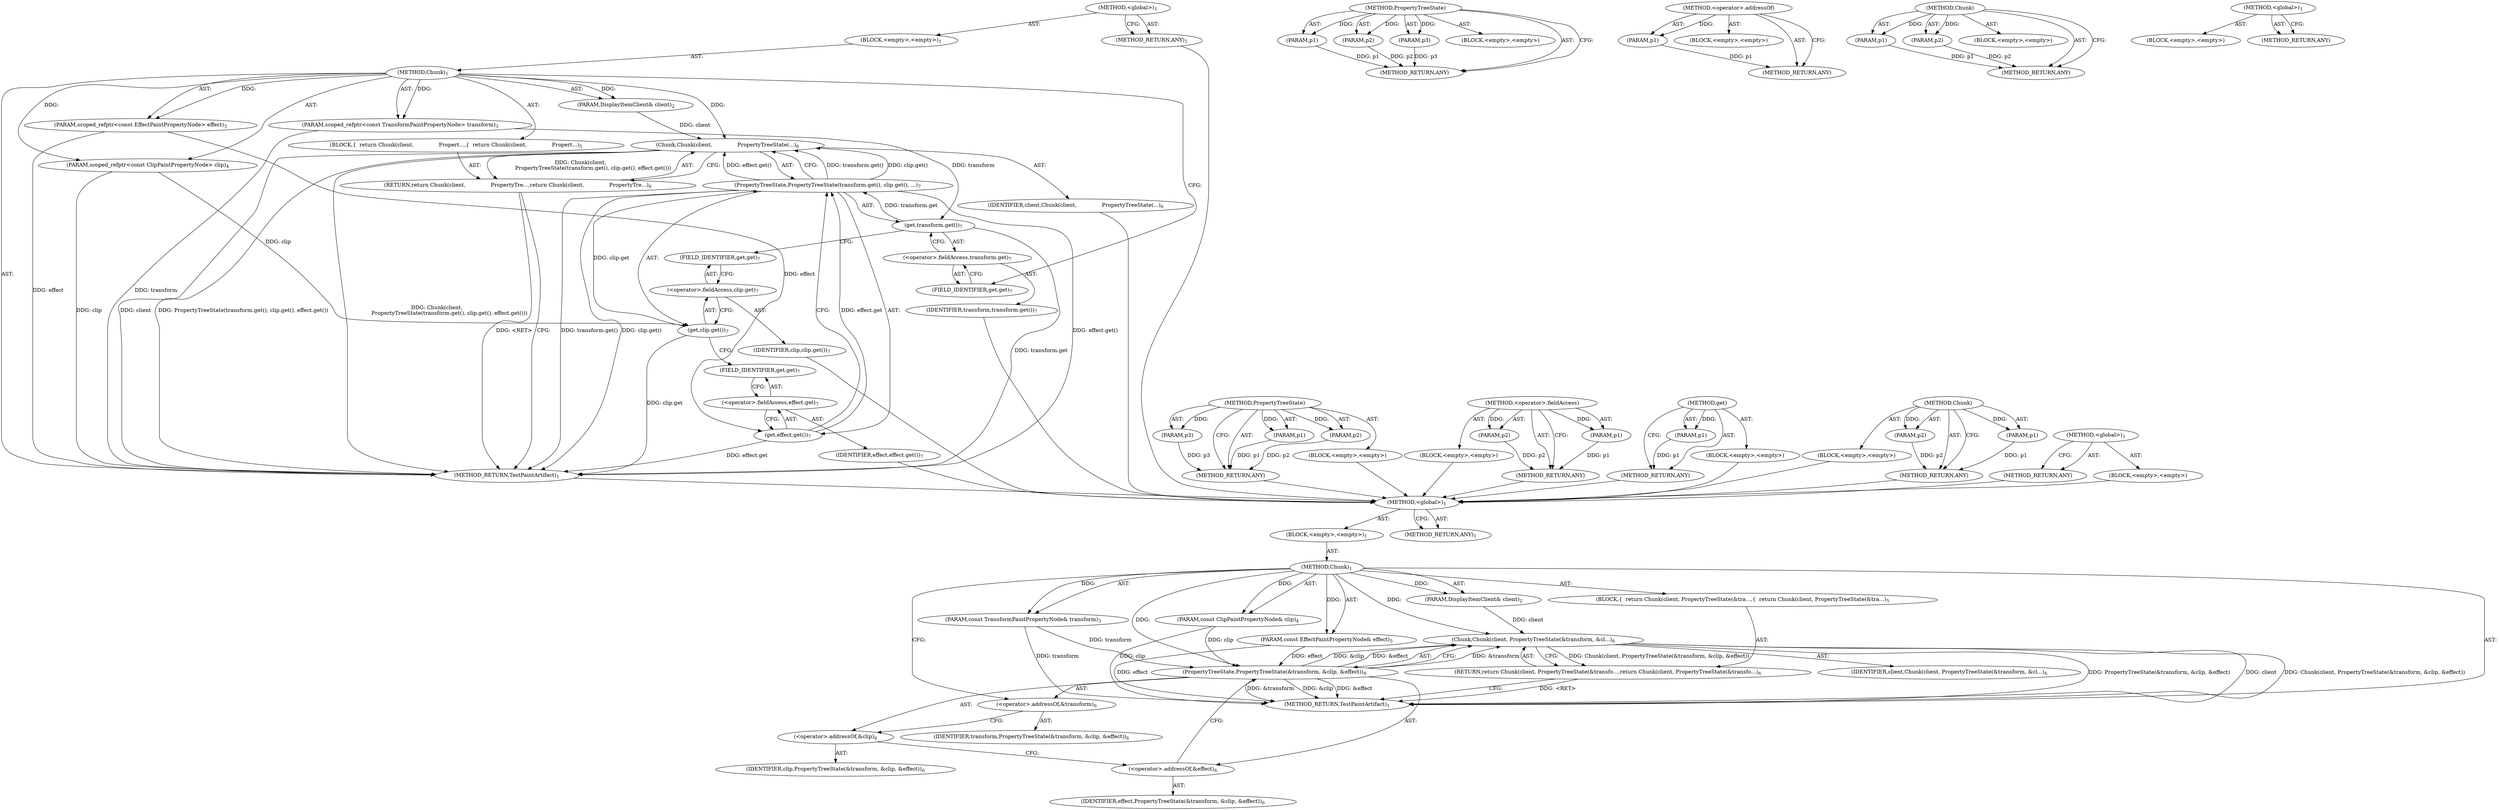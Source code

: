 digraph "&lt;global&gt;" {
vulnerable_6 [label=<(METHOD,&lt;global&gt;)<SUB>1</SUB>>];
vulnerable_7 [label=<(BLOCK,&lt;empty&gt;,&lt;empty&gt;)<SUB>1</SUB>>];
vulnerable_8 [label=<(METHOD,Chunk)<SUB>1</SUB>>];
vulnerable_9 [label=<(PARAM,DisplayItemClient&amp; client)<SUB>2</SUB>>];
vulnerable_10 [label=<(PARAM,scoped_refptr&lt;const TransformPaintPropertyNode&gt; transform)<SUB>3</SUB>>];
vulnerable_11 [label=<(PARAM,scoped_refptr&lt;const ClipPaintPropertyNode&gt; clip)<SUB>4</SUB>>];
vulnerable_12 [label=<(PARAM,scoped_refptr&lt;const EffectPaintPropertyNode&gt; effect)<SUB>5</SUB>>];
vulnerable_13 [label=<(BLOCK,{
  return Chunk(client,
               Propert...,{
  return Chunk(client,
               Propert...)<SUB>5</SUB>>];
vulnerable_14 [label=<(RETURN,return Chunk(client,
               PropertyTre...,return Chunk(client,
               PropertyTre...)<SUB>6</SUB>>];
vulnerable_15 [label=<(Chunk,Chunk(client,
               PropertyTreeState(...)<SUB>6</SUB>>];
vulnerable_16 [label=<(IDENTIFIER,client,Chunk(client,
               PropertyTreeState(...)<SUB>6</SUB>>];
vulnerable_17 [label=<(PropertyTreeState,PropertyTreeState(transform.get(), clip.get(), ...)<SUB>7</SUB>>];
vulnerable_18 [label=<(get,transform.get())<SUB>7</SUB>>];
vulnerable_19 [label=<(&lt;operator&gt;.fieldAccess,transform.get)<SUB>7</SUB>>];
vulnerable_20 [label=<(IDENTIFIER,transform,transform.get())<SUB>7</SUB>>];
vulnerable_21 [label=<(FIELD_IDENTIFIER,get,get)<SUB>7</SUB>>];
vulnerable_22 [label=<(get,clip.get())<SUB>7</SUB>>];
vulnerable_23 [label=<(&lt;operator&gt;.fieldAccess,clip.get)<SUB>7</SUB>>];
vulnerable_24 [label=<(IDENTIFIER,clip,clip.get())<SUB>7</SUB>>];
vulnerable_25 [label=<(FIELD_IDENTIFIER,get,get)<SUB>7</SUB>>];
vulnerable_26 [label=<(get,effect.get())<SUB>7</SUB>>];
vulnerable_27 [label=<(&lt;operator&gt;.fieldAccess,effect.get)<SUB>7</SUB>>];
vulnerable_28 [label=<(IDENTIFIER,effect,effect.get())<SUB>7</SUB>>];
vulnerable_29 [label=<(FIELD_IDENTIFIER,get,get)<SUB>7</SUB>>];
vulnerable_30 [label=<(METHOD_RETURN,TestPaintArtifact)<SUB>1</SUB>>];
vulnerable_32 [label=<(METHOD_RETURN,ANY)<SUB>1</SUB>>];
vulnerable_60 [label=<(METHOD,PropertyTreeState)>];
vulnerable_61 [label=<(PARAM,p1)>];
vulnerable_62 [label=<(PARAM,p2)>];
vulnerable_63 [label=<(PARAM,p3)>];
vulnerable_64 [label=<(BLOCK,&lt;empty&gt;,&lt;empty&gt;)>];
vulnerable_65 [label=<(METHOD_RETURN,ANY)>];
vulnerable_70 [label=<(METHOD,&lt;operator&gt;.fieldAccess)>];
vulnerable_71 [label=<(PARAM,p1)>];
vulnerable_72 [label=<(PARAM,p2)>];
vulnerable_73 [label=<(BLOCK,&lt;empty&gt;,&lt;empty&gt;)>];
vulnerable_74 [label=<(METHOD_RETURN,ANY)>];
vulnerable_66 [label=<(METHOD,get)>];
vulnerable_67 [label=<(PARAM,p1)>];
vulnerable_68 [label=<(BLOCK,&lt;empty&gt;,&lt;empty&gt;)>];
vulnerable_69 [label=<(METHOD_RETURN,ANY)>];
vulnerable_55 [label=<(METHOD,Chunk)>];
vulnerable_56 [label=<(PARAM,p1)>];
vulnerable_57 [label=<(PARAM,p2)>];
vulnerable_58 [label=<(BLOCK,&lt;empty&gt;,&lt;empty&gt;)>];
vulnerable_59 [label=<(METHOD_RETURN,ANY)>];
vulnerable_49 [label=<(METHOD,&lt;global&gt;)<SUB>1</SUB>>];
vulnerable_50 [label=<(BLOCK,&lt;empty&gt;,&lt;empty&gt;)>];
vulnerable_51 [label=<(METHOD_RETURN,ANY)>];
fixed_6 [label=<(METHOD,&lt;global&gt;)<SUB>1</SUB>>];
fixed_7 [label=<(BLOCK,&lt;empty&gt;,&lt;empty&gt;)<SUB>1</SUB>>];
fixed_8 [label=<(METHOD,Chunk)<SUB>1</SUB>>];
fixed_9 [label=<(PARAM,DisplayItemClient&amp; client)<SUB>2</SUB>>];
fixed_10 [label=<(PARAM,const TransformPaintPropertyNode&amp; transform)<SUB>3</SUB>>];
fixed_11 [label=<(PARAM,const ClipPaintPropertyNode&amp; clip)<SUB>4</SUB>>];
fixed_12 [label=<(PARAM,const EffectPaintPropertyNode&amp; effect)<SUB>5</SUB>>];
fixed_13 [label=<(BLOCK,{
  return Chunk(client, PropertyTreeState(&amp;tra...,{
  return Chunk(client, PropertyTreeState(&amp;tra...)<SUB>5</SUB>>];
fixed_14 [label=<(RETURN,return Chunk(client, PropertyTreeState(&amp;transfo...,return Chunk(client, PropertyTreeState(&amp;transfo...)<SUB>6</SUB>>];
fixed_15 [label=<(Chunk,Chunk(client, PropertyTreeState(&amp;transform, &amp;cl...)<SUB>6</SUB>>];
fixed_16 [label=<(IDENTIFIER,client,Chunk(client, PropertyTreeState(&amp;transform, &amp;cl...)<SUB>6</SUB>>];
fixed_17 [label=<(PropertyTreeState,PropertyTreeState(&amp;transform, &amp;clip, &amp;effect))<SUB>6</SUB>>];
fixed_18 [label=<(&lt;operator&gt;.addressOf,&amp;transform)<SUB>6</SUB>>];
fixed_19 [label=<(IDENTIFIER,transform,PropertyTreeState(&amp;transform, &amp;clip, &amp;effect))<SUB>6</SUB>>];
fixed_20 [label=<(&lt;operator&gt;.addressOf,&amp;clip)<SUB>6</SUB>>];
fixed_21 [label=<(IDENTIFIER,clip,PropertyTreeState(&amp;transform, &amp;clip, &amp;effect))<SUB>6</SUB>>];
fixed_22 [label=<(&lt;operator&gt;.addressOf,&amp;effect)<SUB>6</SUB>>];
fixed_23 [label=<(IDENTIFIER,effect,PropertyTreeState(&amp;transform, &amp;clip, &amp;effect))<SUB>6</SUB>>];
fixed_24 [label=<(METHOD_RETURN,TestPaintArtifact)<SUB>1</SUB>>];
fixed_26 [label=<(METHOD_RETURN,ANY)<SUB>1</SUB>>];
fixed_54 [label=<(METHOD,PropertyTreeState)>];
fixed_55 [label=<(PARAM,p1)>];
fixed_56 [label=<(PARAM,p2)>];
fixed_57 [label=<(PARAM,p3)>];
fixed_58 [label=<(BLOCK,&lt;empty&gt;,&lt;empty&gt;)>];
fixed_59 [label=<(METHOD_RETURN,ANY)>];
fixed_60 [label=<(METHOD,&lt;operator&gt;.addressOf)>];
fixed_61 [label=<(PARAM,p1)>];
fixed_62 [label=<(BLOCK,&lt;empty&gt;,&lt;empty&gt;)>];
fixed_63 [label=<(METHOD_RETURN,ANY)>];
fixed_49 [label=<(METHOD,Chunk)>];
fixed_50 [label=<(PARAM,p1)>];
fixed_51 [label=<(PARAM,p2)>];
fixed_52 [label=<(BLOCK,&lt;empty&gt;,&lt;empty&gt;)>];
fixed_53 [label=<(METHOD_RETURN,ANY)>];
fixed_43 [label=<(METHOD,&lt;global&gt;)<SUB>1</SUB>>];
fixed_44 [label=<(BLOCK,&lt;empty&gt;,&lt;empty&gt;)>];
fixed_45 [label=<(METHOD_RETURN,ANY)>];
vulnerable_6 -> vulnerable_7  [key=0, label="AST: "];
vulnerable_6 -> vulnerable_32  [key=0, label="AST: "];
vulnerable_6 -> vulnerable_32  [key=1, label="CFG: "];
vulnerable_7 -> vulnerable_8  [key=0, label="AST: "];
vulnerable_8 -> vulnerable_9  [key=0, label="AST: "];
vulnerable_8 -> vulnerable_9  [key=1, label="DDG: "];
vulnerable_8 -> vulnerable_10  [key=0, label="AST: "];
vulnerable_8 -> vulnerable_10  [key=1, label="DDG: "];
vulnerable_8 -> vulnerable_11  [key=0, label="AST: "];
vulnerable_8 -> vulnerable_11  [key=1, label="DDG: "];
vulnerable_8 -> vulnerable_12  [key=0, label="AST: "];
vulnerable_8 -> vulnerable_12  [key=1, label="DDG: "];
vulnerable_8 -> vulnerable_13  [key=0, label="AST: "];
vulnerable_8 -> vulnerable_30  [key=0, label="AST: "];
vulnerable_8 -> vulnerable_21  [key=0, label="CFG: "];
vulnerable_8 -> vulnerable_15  [key=0, label="DDG: "];
vulnerable_9 -> vulnerable_15  [key=0, label="DDG: client"];
vulnerable_10 -> vulnerable_30  [key=0, label="DDG: transform"];
vulnerable_10 -> vulnerable_18  [key=0, label="DDG: transform"];
vulnerable_11 -> vulnerable_30  [key=0, label="DDG: clip"];
vulnerable_11 -> vulnerable_22  [key=0, label="DDG: clip"];
vulnerable_12 -> vulnerable_30  [key=0, label="DDG: effect"];
vulnerable_12 -> vulnerable_26  [key=0, label="DDG: effect"];
vulnerable_13 -> vulnerable_14  [key=0, label="AST: "];
vulnerable_14 -> vulnerable_15  [key=0, label="AST: "];
vulnerable_14 -> vulnerable_30  [key=0, label="CFG: "];
vulnerable_14 -> vulnerable_30  [key=1, label="DDG: &lt;RET&gt;"];
vulnerable_15 -> vulnerable_16  [key=0, label="AST: "];
vulnerable_15 -> vulnerable_17  [key=0, label="AST: "];
vulnerable_15 -> vulnerable_14  [key=0, label="CFG: "];
vulnerable_15 -> vulnerable_14  [key=1, label="DDG: Chunk(client,
               PropertyTreeState(transform.get(), clip.get(), effect.get()))"];
vulnerable_15 -> vulnerable_30  [key=0, label="DDG: client"];
vulnerable_15 -> vulnerable_30  [key=1, label="DDG: PropertyTreeState(transform.get(), clip.get(), effect.get())"];
vulnerable_15 -> vulnerable_30  [key=2, label="DDG: Chunk(client,
               PropertyTreeState(transform.get(), clip.get(), effect.get()))"];
vulnerable_16 -> fixed_6  [key=0];
vulnerable_17 -> vulnerable_18  [key=0, label="AST: "];
vulnerable_17 -> vulnerable_22  [key=0, label="AST: "];
vulnerable_17 -> vulnerable_26  [key=0, label="AST: "];
vulnerable_17 -> vulnerable_15  [key=0, label="CFG: "];
vulnerable_17 -> vulnerable_15  [key=1, label="DDG: transform.get()"];
vulnerable_17 -> vulnerable_15  [key=2, label="DDG: clip.get()"];
vulnerable_17 -> vulnerable_15  [key=3, label="DDG: effect.get()"];
vulnerable_17 -> vulnerable_30  [key=0, label="DDG: transform.get()"];
vulnerable_17 -> vulnerable_30  [key=1, label="DDG: clip.get()"];
vulnerable_17 -> vulnerable_30  [key=2, label="DDG: effect.get()"];
vulnerable_18 -> vulnerable_19  [key=0, label="AST: "];
vulnerable_18 -> vulnerable_25  [key=0, label="CFG: "];
vulnerable_18 -> vulnerable_30  [key=0, label="DDG: transform.get"];
vulnerable_18 -> vulnerable_17  [key=0, label="DDG: transform.get"];
vulnerable_19 -> vulnerable_20  [key=0, label="AST: "];
vulnerable_19 -> vulnerable_21  [key=0, label="AST: "];
vulnerable_19 -> vulnerable_18  [key=0, label="CFG: "];
vulnerable_20 -> fixed_6  [key=0];
vulnerable_21 -> vulnerable_19  [key=0, label="CFG: "];
vulnerable_22 -> vulnerable_23  [key=0, label="AST: "];
vulnerable_22 -> vulnerable_29  [key=0, label="CFG: "];
vulnerable_22 -> vulnerable_30  [key=0, label="DDG: clip.get"];
vulnerable_22 -> vulnerable_17  [key=0, label="DDG: clip.get"];
vulnerable_23 -> vulnerable_24  [key=0, label="AST: "];
vulnerable_23 -> vulnerable_25  [key=0, label="AST: "];
vulnerable_23 -> vulnerable_22  [key=0, label="CFG: "];
vulnerable_24 -> fixed_6  [key=0];
vulnerable_25 -> vulnerable_23  [key=0, label="CFG: "];
vulnerable_26 -> vulnerable_27  [key=0, label="AST: "];
vulnerable_26 -> vulnerable_17  [key=0, label="CFG: "];
vulnerable_26 -> vulnerable_17  [key=1, label="DDG: effect.get"];
vulnerable_26 -> vulnerable_30  [key=0, label="DDG: effect.get"];
vulnerable_27 -> vulnerable_28  [key=0, label="AST: "];
vulnerable_27 -> vulnerable_29  [key=0, label="AST: "];
vulnerable_27 -> vulnerable_26  [key=0, label="CFG: "];
vulnerable_28 -> fixed_6  [key=0];
vulnerable_29 -> vulnerable_27  [key=0, label="CFG: "];
vulnerable_30 -> fixed_6  [key=0];
vulnerable_32 -> fixed_6  [key=0];
vulnerable_60 -> vulnerable_61  [key=0, label="AST: "];
vulnerable_60 -> vulnerable_61  [key=1, label="DDG: "];
vulnerable_60 -> vulnerable_64  [key=0, label="AST: "];
vulnerable_60 -> vulnerable_62  [key=0, label="AST: "];
vulnerable_60 -> vulnerable_62  [key=1, label="DDG: "];
vulnerable_60 -> vulnerable_65  [key=0, label="AST: "];
vulnerable_60 -> vulnerable_65  [key=1, label="CFG: "];
vulnerable_60 -> vulnerable_63  [key=0, label="AST: "];
vulnerable_60 -> vulnerable_63  [key=1, label="DDG: "];
vulnerable_61 -> vulnerable_65  [key=0, label="DDG: p1"];
vulnerable_62 -> vulnerable_65  [key=0, label="DDG: p2"];
vulnerable_63 -> vulnerable_65  [key=0, label="DDG: p3"];
vulnerable_64 -> fixed_6  [key=0];
vulnerable_65 -> fixed_6  [key=0];
vulnerable_70 -> vulnerable_71  [key=0, label="AST: "];
vulnerable_70 -> vulnerable_71  [key=1, label="DDG: "];
vulnerable_70 -> vulnerable_73  [key=0, label="AST: "];
vulnerable_70 -> vulnerable_72  [key=0, label="AST: "];
vulnerable_70 -> vulnerable_72  [key=1, label="DDG: "];
vulnerable_70 -> vulnerable_74  [key=0, label="AST: "];
vulnerable_70 -> vulnerable_74  [key=1, label="CFG: "];
vulnerable_71 -> vulnerable_74  [key=0, label="DDG: p1"];
vulnerable_72 -> vulnerable_74  [key=0, label="DDG: p2"];
vulnerable_73 -> fixed_6  [key=0];
vulnerable_74 -> fixed_6  [key=0];
vulnerable_66 -> vulnerable_67  [key=0, label="AST: "];
vulnerable_66 -> vulnerable_67  [key=1, label="DDG: "];
vulnerable_66 -> vulnerable_68  [key=0, label="AST: "];
vulnerable_66 -> vulnerable_69  [key=0, label="AST: "];
vulnerable_66 -> vulnerable_69  [key=1, label="CFG: "];
vulnerable_67 -> vulnerable_69  [key=0, label="DDG: p1"];
vulnerable_68 -> fixed_6  [key=0];
vulnerable_69 -> fixed_6  [key=0];
vulnerable_55 -> vulnerable_56  [key=0, label="AST: "];
vulnerable_55 -> vulnerable_56  [key=1, label="DDG: "];
vulnerable_55 -> vulnerable_58  [key=0, label="AST: "];
vulnerable_55 -> vulnerable_57  [key=0, label="AST: "];
vulnerable_55 -> vulnerable_57  [key=1, label="DDG: "];
vulnerable_55 -> vulnerable_59  [key=0, label="AST: "];
vulnerable_55 -> vulnerable_59  [key=1, label="CFG: "];
vulnerable_56 -> vulnerable_59  [key=0, label="DDG: p1"];
vulnerable_57 -> vulnerable_59  [key=0, label="DDG: p2"];
vulnerable_58 -> fixed_6  [key=0];
vulnerable_59 -> fixed_6  [key=0];
vulnerable_49 -> vulnerable_50  [key=0, label="AST: "];
vulnerable_49 -> vulnerable_51  [key=0, label="AST: "];
vulnerable_49 -> vulnerable_51  [key=1, label="CFG: "];
vulnerable_50 -> fixed_6  [key=0];
vulnerable_51 -> fixed_6  [key=0];
fixed_6 -> fixed_7  [key=0, label="AST: "];
fixed_6 -> fixed_26  [key=0, label="AST: "];
fixed_6 -> fixed_26  [key=1, label="CFG: "];
fixed_7 -> fixed_8  [key=0, label="AST: "];
fixed_8 -> fixed_9  [key=0, label="AST: "];
fixed_8 -> fixed_9  [key=1, label="DDG: "];
fixed_8 -> fixed_10  [key=0, label="AST: "];
fixed_8 -> fixed_10  [key=1, label="DDG: "];
fixed_8 -> fixed_11  [key=0, label="AST: "];
fixed_8 -> fixed_11  [key=1, label="DDG: "];
fixed_8 -> fixed_12  [key=0, label="AST: "];
fixed_8 -> fixed_12  [key=1, label="DDG: "];
fixed_8 -> fixed_13  [key=0, label="AST: "];
fixed_8 -> fixed_24  [key=0, label="AST: "];
fixed_8 -> fixed_18  [key=0, label="CFG: "];
fixed_8 -> fixed_15  [key=0, label="DDG: "];
fixed_8 -> fixed_17  [key=0, label="DDG: "];
fixed_9 -> fixed_15  [key=0, label="DDG: client"];
fixed_10 -> fixed_24  [key=0, label="DDG: transform"];
fixed_10 -> fixed_17  [key=0, label="DDG: transform"];
fixed_11 -> fixed_24  [key=0, label="DDG: clip"];
fixed_11 -> fixed_17  [key=0, label="DDG: clip"];
fixed_12 -> fixed_24  [key=0, label="DDG: effect"];
fixed_12 -> fixed_17  [key=0, label="DDG: effect"];
fixed_13 -> fixed_14  [key=0, label="AST: "];
fixed_14 -> fixed_15  [key=0, label="AST: "];
fixed_14 -> fixed_24  [key=0, label="CFG: "];
fixed_14 -> fixed_24  [key=1, label="DDG: &lt;RET&gt;"];
fixed_15 -> fixed_16  [key=0, label="AST: "];
fixed_15 -> fixed_17  [key=0, label="AST: "];
fixed_15 -> fixed_14  [key=0, label="CFG: "];
fixed_15 -> fixed_14  [key=1, label="DDG: Chunk(client, PropertyTreeState(&amp;transform, &amp;clip, &amp;effect))"];
fixed_15 -> fixed_24  [key=0, label="DDG: client"];
fixed_15 -> fixed_24  [key=1, label="DDG: PropertyTreeState(&amp;transform, &amp;clip, &amp;effect)"];
fixed_15 -> fixed_24  [key=2, label="DDG: Chunk(client, PropertyTreeState(&amp;transform, &amp;clip, &amp;effect))"];
fixed_17 -> fixed_18  [key=0, label="AST: "];
fixed_17 -> fixed_20  [key=0, label="AST: "];
fixed_17 -> fixed_22  [key=0, label="AST: "];
fixed_17 -> fixed_15  [key=0, label="CFG: "];
fixed_17 -> fixed_15  [key=1, label="DDG: &amp;transform"];
fixed_17 -> fixed_15  [key=2, label="DDG: &amp;clip"];
fixed_17 -> fixed_15  [key=3, label="DDG: &amp;effect"];
fixed_17 -> fixed_24  [key=0, label="DDG: &amp;transform"];
fixed_17 -> fixed_24  [key=1, label="DDG: &amp;clip"];
fixed_17 -> fixed_24  [key=2, label="DDG: &amp;effect"];
fixed_18 -> fixed_19  [key=0, label="AST: "];
fixed_18 -> fixed_20  [key=0, label="CFG: "];
fixed_20 -> fixed_21  [key=0, label="AST: "];
fixed_20 -> fixed_22  [key=0, label="CFG: "];
fixed_22 -> fixed_23  [key=0, label="AST: "];
fixed_22 -> fixed_17  [key=0, label="CFG: "];
fixed_54 -> fixed_55  [key=0, label="AST: "];
fixed_54 -> fixed_55  [key=1, label="DDG: "];
fixed_54 -> fixed_58  [key=0, label="AST: "];
fixed_54 -> fixed_56  [key=0, label="AST: "];
fixed_54 -> fixed_56  [key=1, label="DDG: "];
fixed_54 -> fixed_59  [key=0, label="AST: "];
fixed_54 -> fixed_59  [key=1, label="CFG: "];
fixed_54 -> fixed_57  [key=0, label="AST: "];
fixed_54 -> fixed_57  [key=1, label="DDG: "];
fixed_55 -> fixed_59  [key=0, label="DDG: p1"];
fixed_56 -> fixed_59  [key=0, label="DDG: p2"];
fixed_57 -> fixed_59  [key=0, label="DDG: p3"];
fixed_60 -> fixed_61  [key=0, label="AST: "];
fixed_60 -> fixed_61  [key=1, label="DDG: "];
fixed_60 -> fixed_62  [key=0, label="AST: "];
fixed_60 -> fixed_63  [key=0, label="AST: "];
fixed_60 -> fixed_63  [key=1, label="CFG: "];
fixed_61 -> fixed_63  [key=0, label="DDG: p1"];
fixed_49 -> fixed_50  [key=0, label="AST: "];
fixed_49 -> fixed_50  [key=1, label="DDG: "];
fixed_49 -> fixed_52  [key=0, label="AST: "];
fixed_49 -> fixed_51  [key=0, label="AST: "];
fixed_49 -> fixed_51  [key=1, label="DDG: "];
fixed_49 -> fixed_53  [key=0, label="AST: "];
fixed_49 -> fixed_53  [key=1, label="CFG: "];
fixed_50 -> fixed_53  [key=0, label="DDG: p1"];
fixed_51 -> fixed_53  [key=0, label="DDG: p2"];
fixed_43 -> fixed_44  [key=0, label="AST: "];
fixed_43 -> fixed_45  [key=0, label="AST: "];
fixed_43 -> fixed_45  [key=1, label="CFG: "];
}
